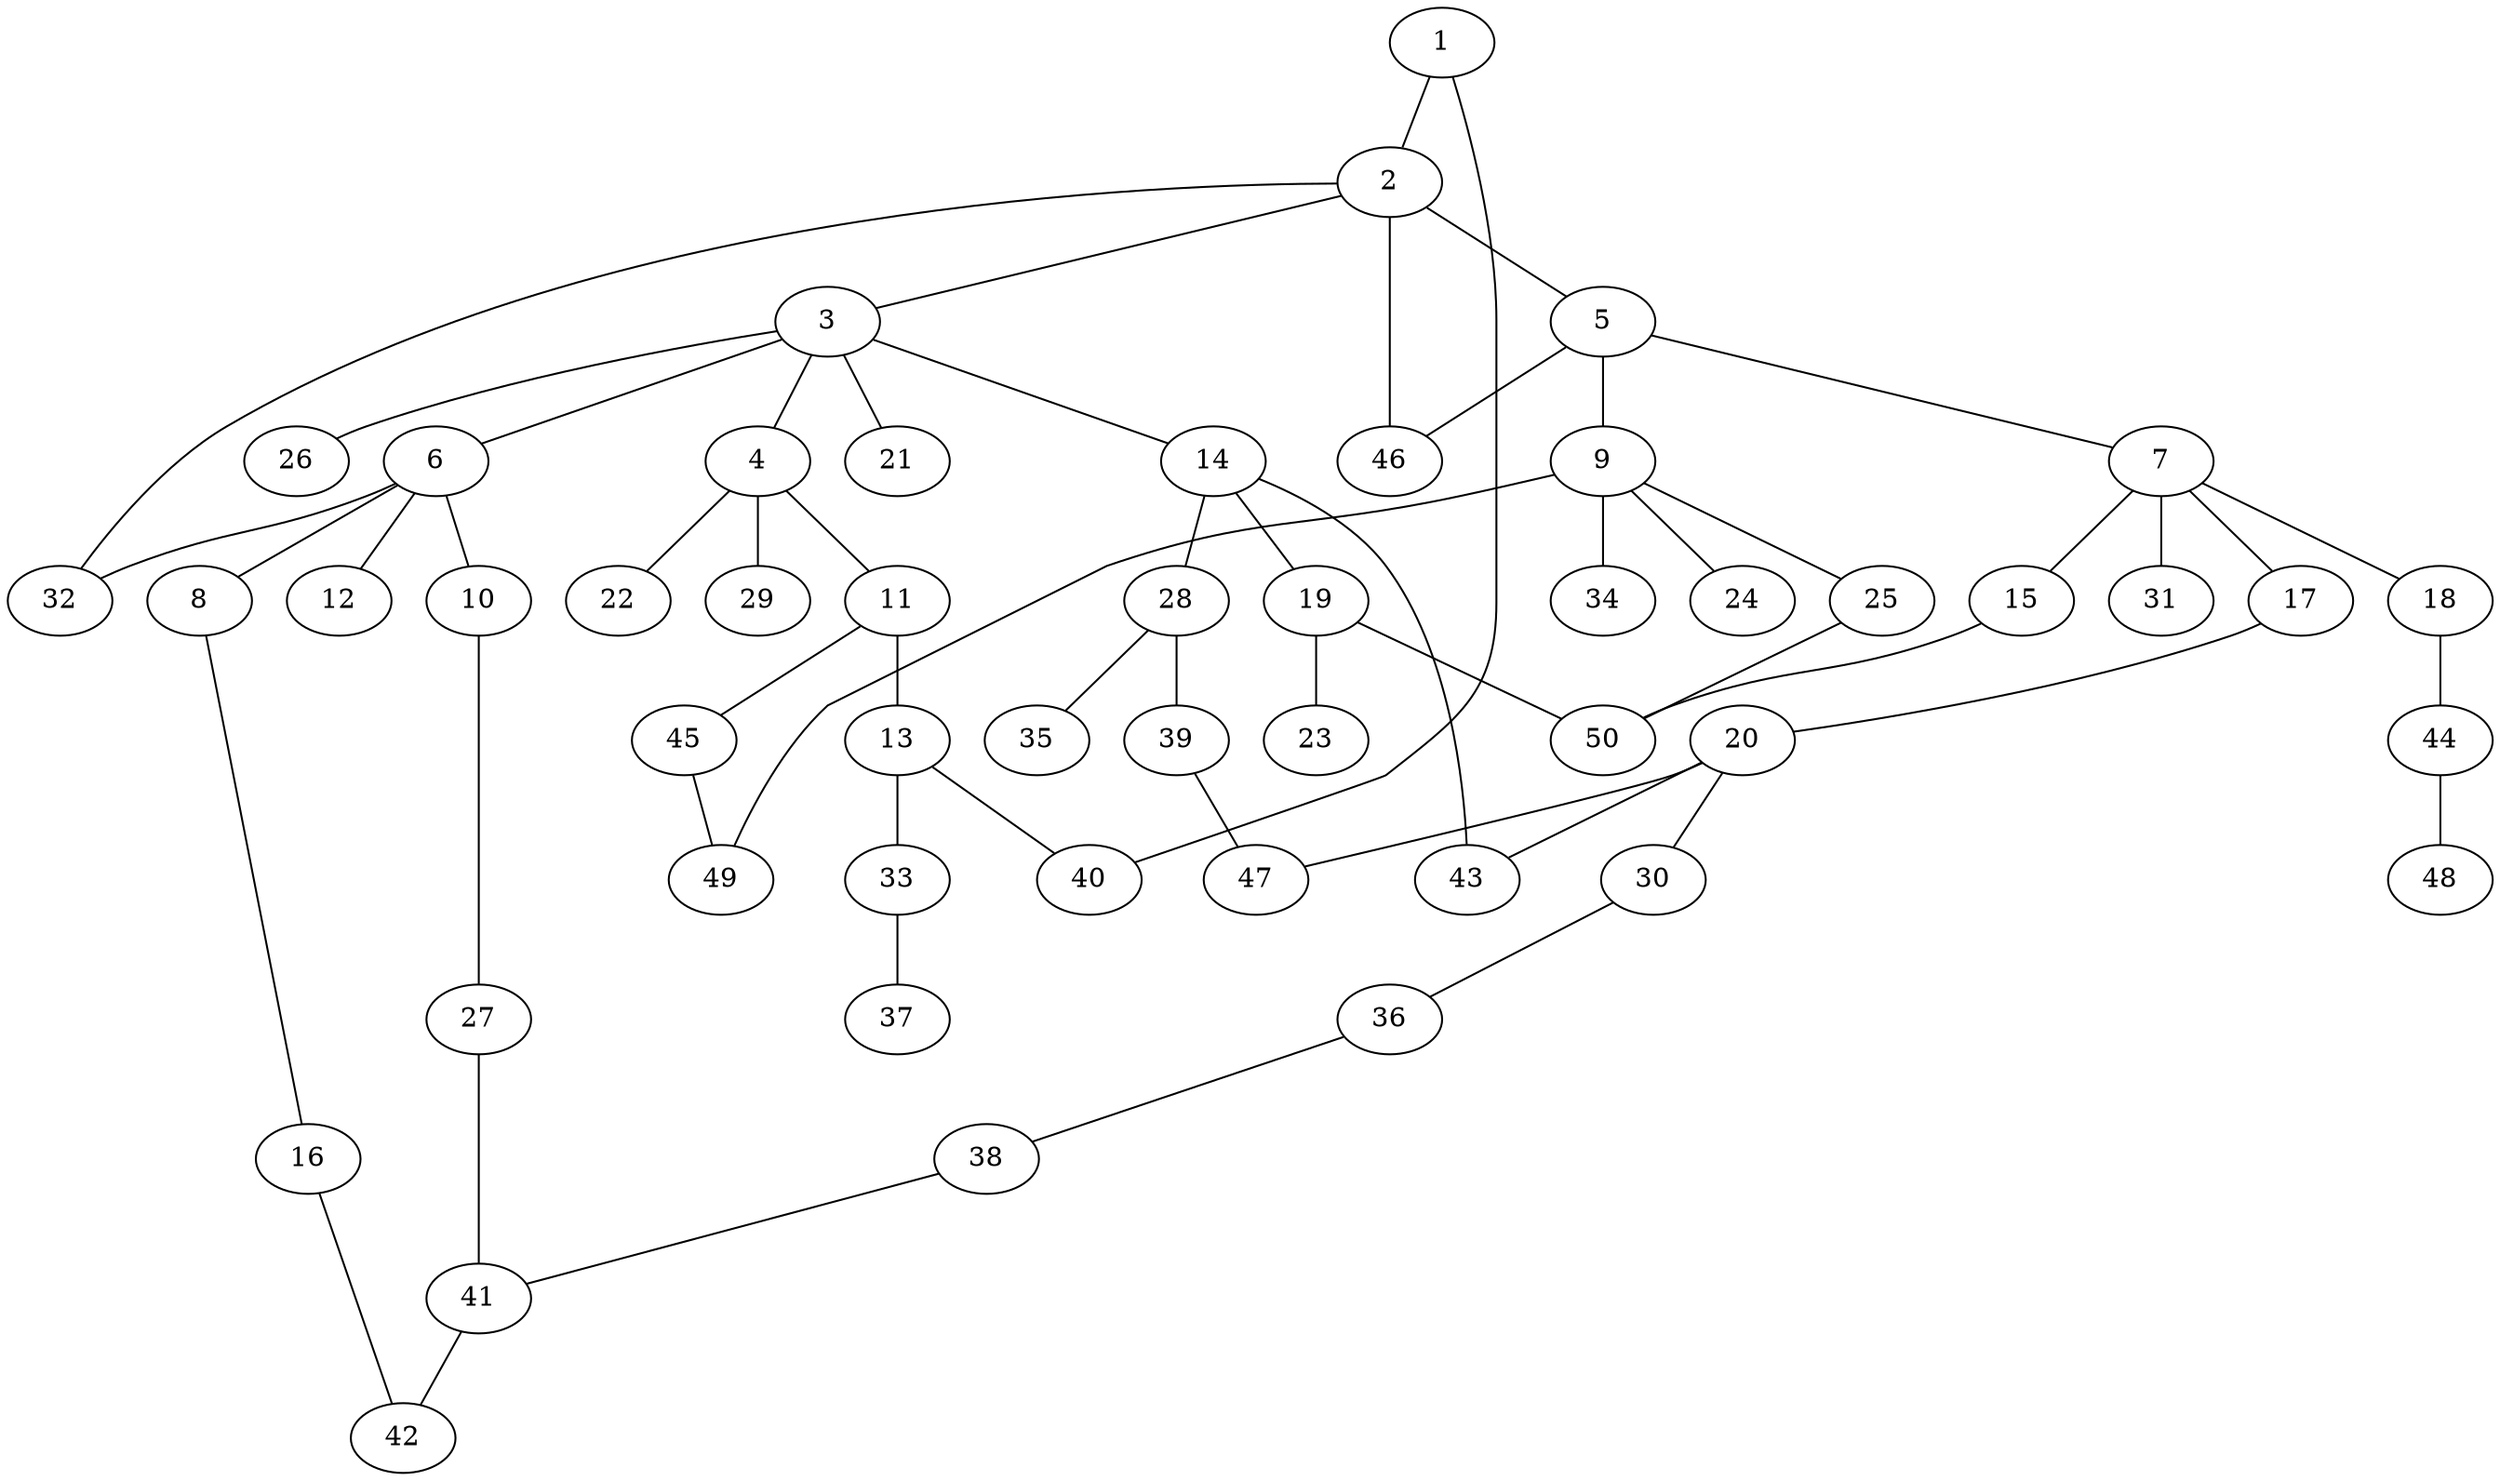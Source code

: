 graph graphname {1--2
1--40
2--3
2--5
2--32
2--46
3--4
3--6
3--14
3--21
3--26
4--11
4--22
4--29
5--7
5--9
5--46
6--8
6--10
6--12
6--32
7--15
7--17
7--18
7--31
8--16
9--24
9--25
9--34
9--49
10--27
11--13
11--45
13--33
13--40
14--19
14--28
14--43
15--50
16--42
17--20
18--44
19--23
19--50
20--30
20--43
20--47
25--50
27--41
28--35
28--39
30--36
33--37
36--38
38--41
39--47
41--42
44--48
45--49
}